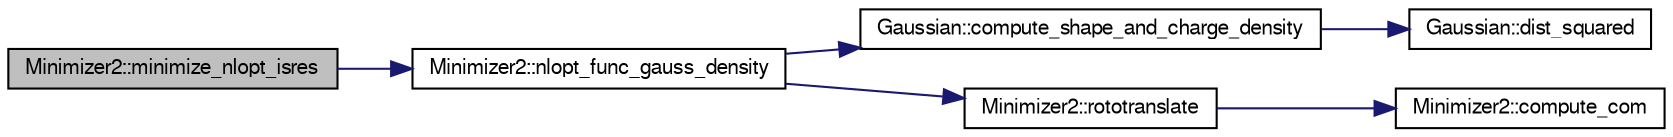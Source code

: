 digraph G
{
  edge [fontname="FreeSans",fontsize="10",labelfontname="FreeSans",labelfontsize="10"];
  node [fontname="FreeSans",fontsize="10",shape=record];
  rankdir=LR;
  Node1 [label="Minimizer2::minimize_nlopt_isres",height=0.2,width=0.4,color="black", fillcolor="grey75", style="filled" fontcolor="black"];
  Node1 -> Node2 [color="midnightblue",fontsize="10",style="solid",fontname="FreeSans"];
  Node2 [label="Minimizer2::nlopt_func_gauss_density",height=0.2,width=0.4,color="black", fillcolor="white", style="filled",URL="$classMinimizer2.html#a1e0732ccaf045c27bb2cc3186fddff55",tooltip="Objective function for Gaussian Shape and Charge computation."];
  Node2 -> Node3 [color="midnightblue",fontsize="10",style="solid",fontname="FreeSans"];
  Node3 [label="Gaussian::compute_shape_and_charge_density",height=0.2,width=0.4,color="black", fillcolor="white", style="filled",URL="$classGaussian.html#ae28140feb3ad3043854394808e97b4cf"];
  Node3 -> Node4 [color="midnightblue",fontsize="10",style="solid",fontname="FreeSans"];
  Node4 [label="Gaussian::dist_squared",height=0.2,width=0.4,color="black", fillcolor="white", style="filled",URL="$classGaussian.html#ae9535543b557e8481b3b7ad1e559d4c0"];
  Node2 -> Node5 [color="midnightblue",fontsize="10",style="solid",fontname="FreeSans"];
  Node5 [label="Minimizer2::rototranslate",height=0.2,width=0.4,color="black", fillcolor="white", style="filled",URL="$classMinimizer2.html#a7bc4c2fe892e0339048d9ca7932cdf69",tooltip="Computes new coordinates after a translation and a rotation."];
  Node5 -> Node6 [color="midnightblue",fontsize="10",style="solid",fontname="FreeSans"];
  Node6 [label="Minimizer2::compute_com",height=0.2,width=0.4,color="black", fillcolor="white", style="filled",URL="$classMinimizer2.html#addd14de621061132835370b3d02cd405",tooltip="Computes the center of mass of a molecular system."];
}
